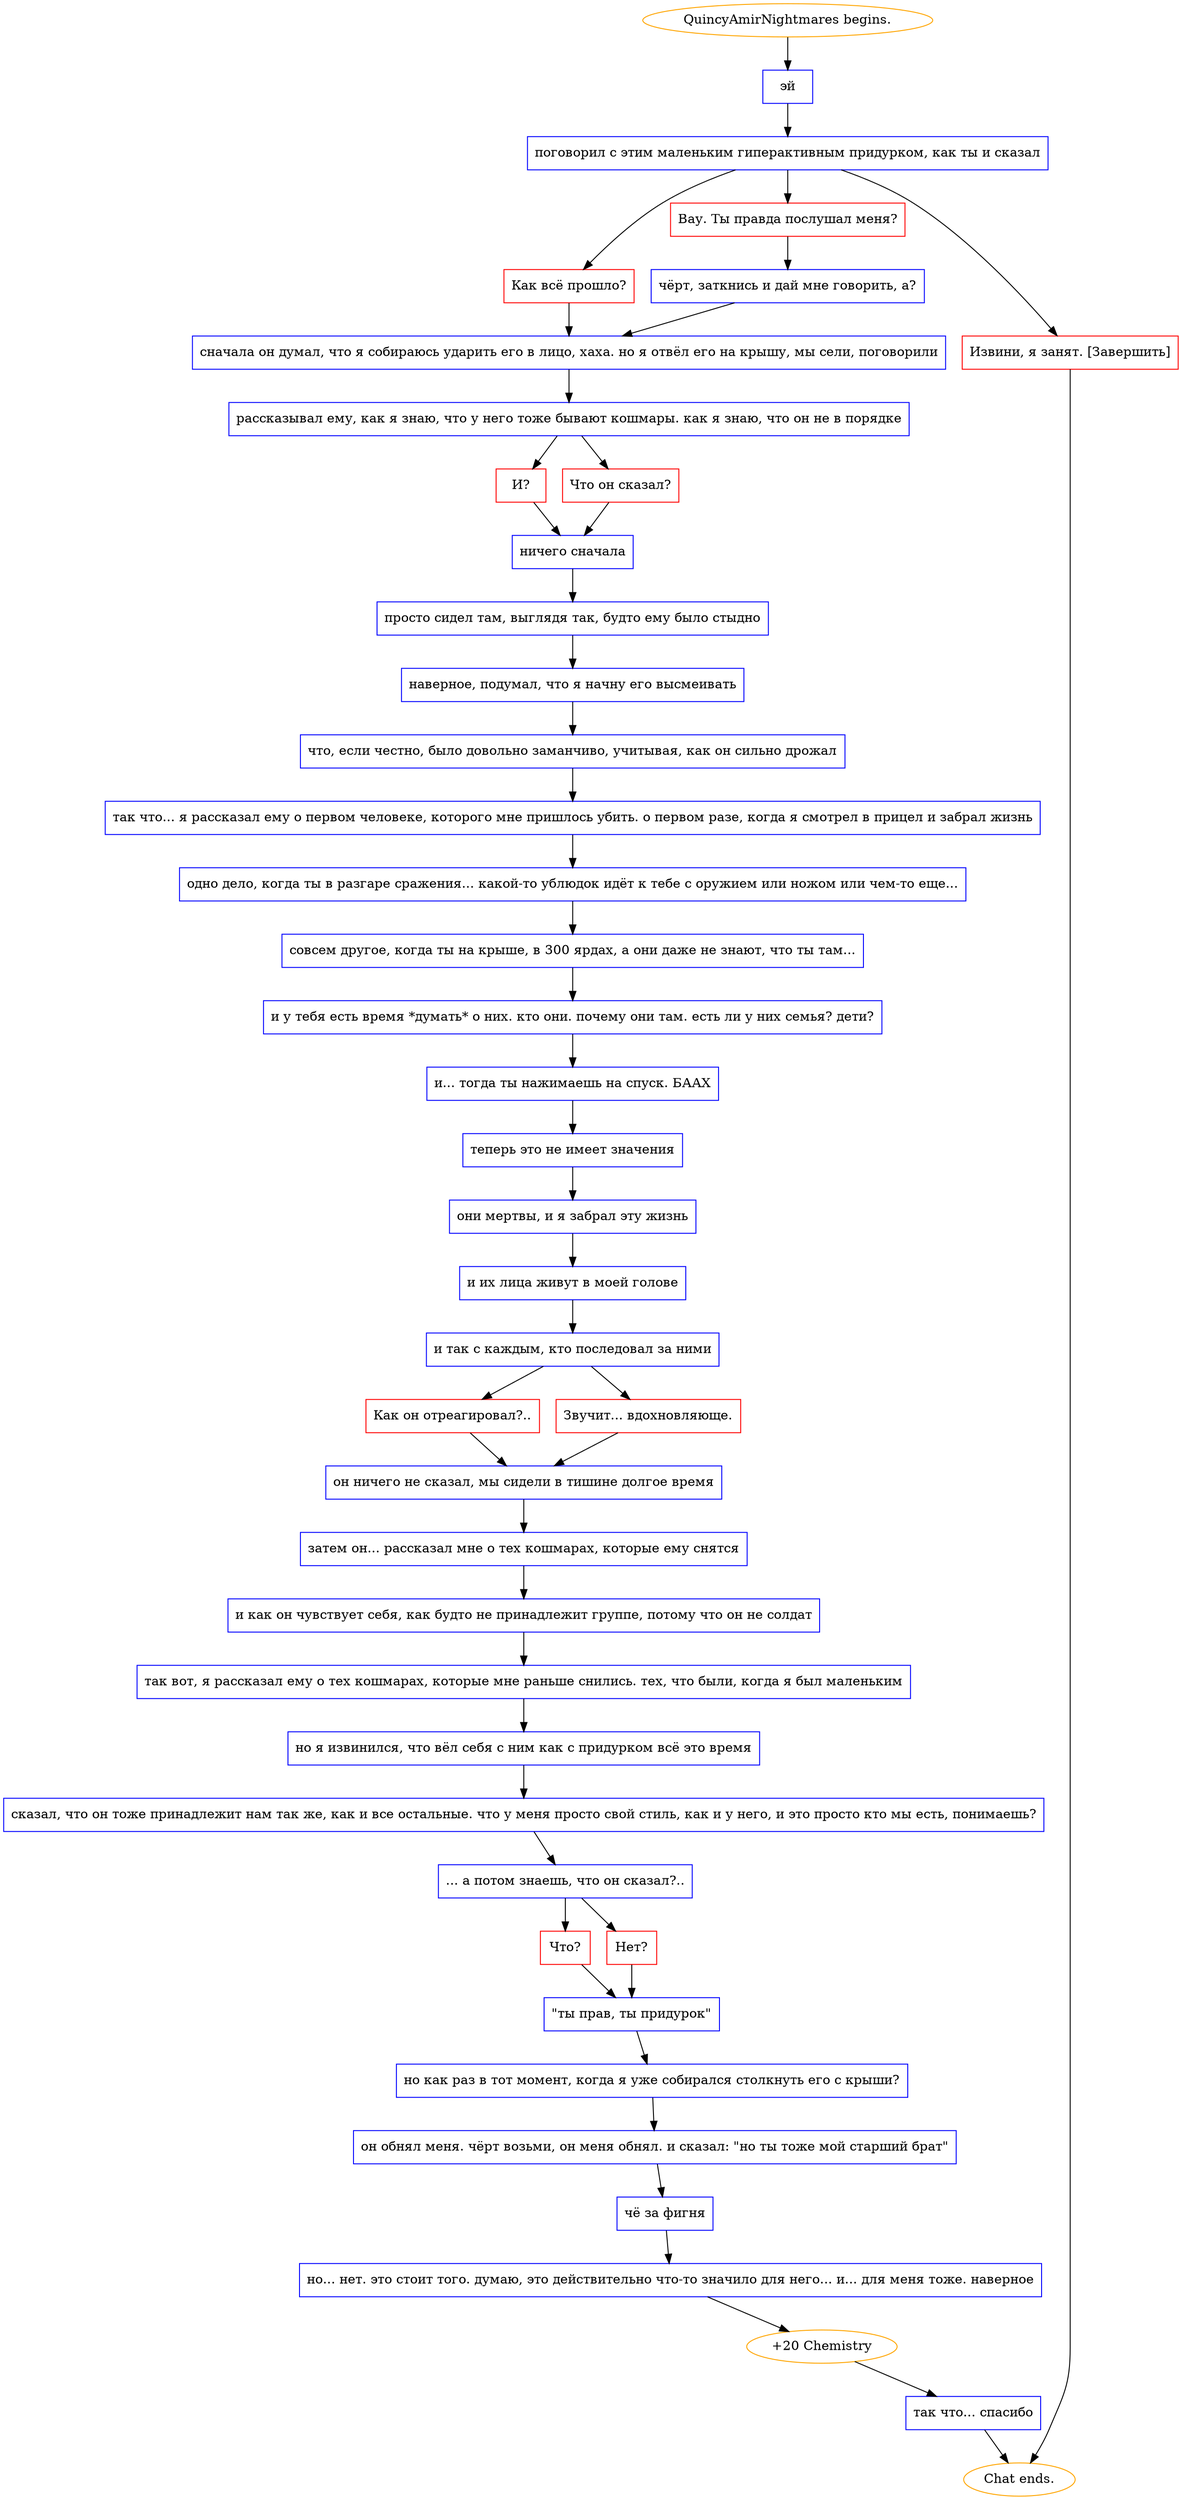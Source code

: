 digraph {
	"QuincyAmirNightmares begins." [color=orange];
		"QuincyAmirNightmares begins." -> j958635850;
	j958635850 [label="эй",shape=box,color=blue];
		j958635850 -> j3794551552;
	j3794551552 [label="поговорил с этим маленьким гиперактивным придурком, как ты и сказал",shape=box,color=blue];
		j3794551552 -> j3010866176;
		j3794551552 -> j3733301333;
		j3794551552 -> j3036647310;
	j3010866176 [label="Как всё прошло?",shape=box,color=red];
		j3010866176 -> j2814195051;
	j3733301333 [label="Вау. Ты правда послушал меня?",shape=box,color=red];
		j3733301333 -> j1677886025;
	j3036647310 [label="Извини, я занят. [Завершить]",shape=box,color=red];
		j3036647310 -> "Chat ends.";
	j2814195051 [label="сначала он думал, что я собираюсь ударить его в лицо, хаха. но я отвёл его на крышу, мы сели, поговорили",shape=box,color=blue];
		j2814195051 -> j319359206;
	j1677886025 [label="чёрт, заткнись и дай мне говорить, а?",shape=box,color=blue];
		j1677886025 -> j2814195051;
	"Chat ends." [color=orange];
	j319359206 [label="рассказывал ему, как я знаю, что у него тоже бывают кошмары. как я знаю, что он не в порядке",shape=box,color=blue];
		j319359206 -> j1538554468;
		j319359206 -> j1712736319;
	j1538554468 [label="И?",shape=box,color=red];
		j1538554468 -> j3189628907;
	j1712736319 [label="Что он сказал?",shape=box,color=red];
		j1712736319 -> j3189628907;
	j3189628907 [label="ничего сначала",shape=box,color=blue];
		j3189628907 -> j1444187586;
	j1444187586 [label="просто сидел там, выглядя так, будто ему было стыдно",shape=box,color=blue];
		j1444187586 -> j2141149763;
	j2141149763 [label="наверное, подумал, что я начну его высмеивать",shape=box,color=blue];
		j2141149763 -> j3039312273;
	j3039312273 [label="что, если честно, было довольно заманчиво, учитывая, как он сильно дрожал",shape=box,color=blue];
		j3039312273 -> j4036461741;
	j4036461741 [label="так что... я рассказал ему о первом человеке, которого мне пришлось убить. о первом разе, когда я смотрел в прицел и забрал жизнь",shape=box,color=blue];
		j4036461741 -> j2035138142;
	j2035138142 [label="одно дело, когда ты в разгаре сражения... какой-то ублюдок идёт к тебе с оружием или ножом или чем-то еще...",shape=box,color=blue];
		j2035138142 -> j2699266766;
	j2699266766 [label="совсем другое, когда ты на крыше, в 300 ярдах, а они даже не знают, что ты там...",shape=box,color=blue];
		j2699266766 -> j4123732596;
	j4123732596 [label="и у тебя есть время *думать* о них. кто они. почему они там. есть ли у них семья? дети?",shape=box,color=blue];
		j4123732596 -> j2772884934;
	j2772884934 [label="и... тогда ты нажимаешь на спуск. БААХ",shape=box,color=blue];
		j2772884934 -> j1096285669;
	j1096285669 [label="теперь это не имеет значения",shape=box,color=blue];
		j1096285669 -> j457733789;
	j457733789 [label="они мертвы, и я забрал эту жизнь",shape=box,color=blue];
		j457733789 -> j1949685128;
	j1949685128 [label="и их лица живут в моей голове",shape=box,color=blue];
		j1949685128 -> j698160328;
	j698160328 [label="и так с каждым, кто последовал за ними",shape=box,color=blue];
		j698160328 -> j3258854505;
		j698160328 -> j3773555423;
	j3258854505 [label="Как он отреагировал?..",shape=box,color=red];
		j3258854505 -> j2555650957;
	j3773555423 [label="Звучит... вдохновляюще.",shape=box,color=red];
		j3773555423 -> j2555650957;
	j2555650957 [label="он ничего не сказал, мы сидели в тишине долгое время",shape=box,color=blue];
		j2555650957 -> j3795453017;
	j3795453017 [label="затем он... рассказал мне о тех кошмарах, которые ему снятся",shape=box,color=blue];
		j3795453017 -> j3815600874;
	j3815600874 [label="и как он чувствует себя, как будто не принадлежит группе, потому что он не солдат",shape=box,color=blue];
		j3815600874 -> j727225318;
	j727225318 [label="так вот, я рассказал ему о тех кошмарах, которые мне раньше снились. тех, что были, когда я был маленьким",shape=box,color=blue];
		j727225318 -> j3113502305;
	j3113502305 [label="но я извинился, что вёл себя с ним как с придурком всё это время",shape=box,color=blue];
		j3113502305 -> j537840734;
	j537840734 [label="сказал, что он тоже принадлежит нам так же, как и все остальные. что у меня просто свой стиль, как и у него, и это просто кто мы есть, понимаешь?",shape=box,color=blue];
		j537840734 -> j932740057;
	j932740057 [label="... а потом знаешь, что он сказал?..",shape=box,color=blue];
		j932740057 -> j1590976854;
		j932740057 -> j3157888922;
	j1590976854 [label="Что?",shape=box,color=red];
		j1590976854 -> j3481643982;
	j3157888922 [label="Нет?",shape=box,color=red];
		j3157888922 -> j3481643982;
	j3481643982 [label="\"ты прав, ты придурок\"",shape=box,color=blue];
		j3481643982 -> j3927231574;
	j3927231574 [label="но как раз в тот момент, когда я уже собирался столкнуть его с крыши?",shape=box,color=blue];
		j3927231574 -> j833420436;
	j833420436 [label="он обнял меня. чёрт возьми, он меня обнял. и сказал: \"но ты тоже мой старший брат\"",shape=box,color=blue];
		j833420436 -> j1470208321;
	j1470208321 [label="чё за фигня",shape=box,color=blue];
		j1470208321 -> j1914963902;
	j1914963902 [label="но... нет. это стоит того. думаю, это действительно что-то значило для него... и... для меня тоже. наверное",shape=box,color=blue];
		j1914963902 -> j244708872;
	j244708872 [label="+20 Chemistry",color=orange];
		j244708872 -> j2218085063;
	j2218085063 [label="так что... спасибо",shape=box,color=blue];
		j2218085063 -> "Chat ends.";
}